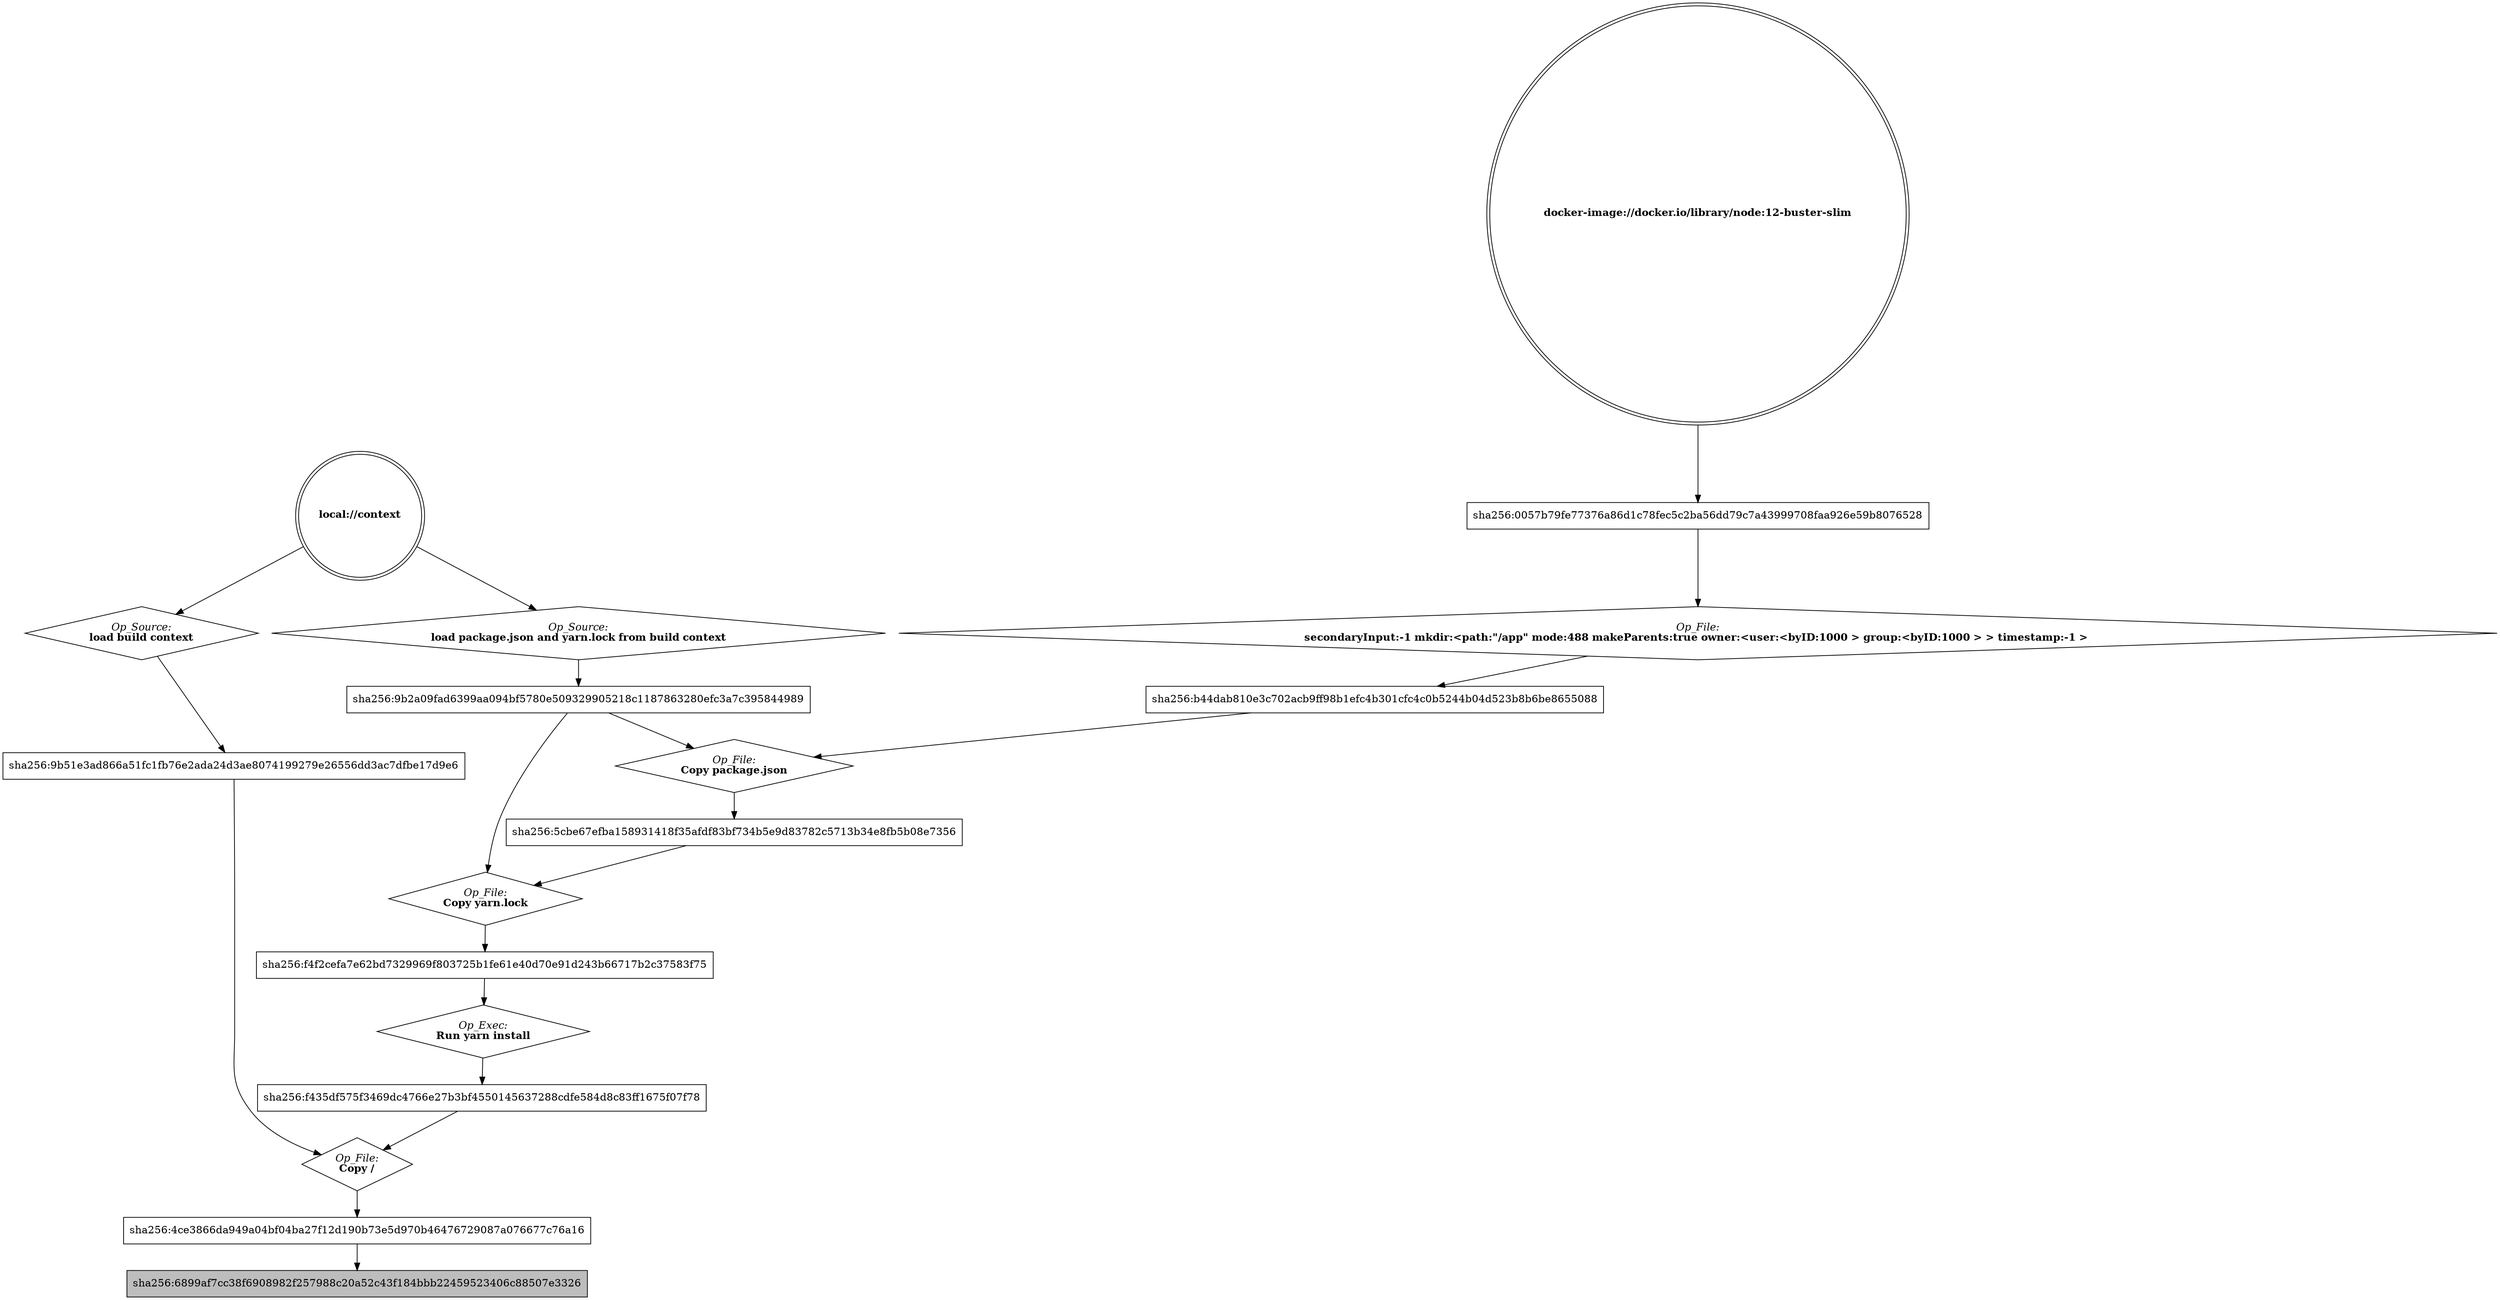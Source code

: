 digraph llbgraph {
"layer_sha256:0057b79fe77376a86d1c78fec5c2ba56dd79c7a43999708faa926e59b8076528" [label="sha256:0057b79fe77376a86d1c78fec5c2ba56dd79c7a43999708faa926e59b8076528",shape="box",style="",fillcolor=""]
"layer_sha256:4ce3866da949a04bf04ba27f12d190b73e5d970b46476729087a076677c76a16" [label="sha256:4ce3866da949a04bf04ba27f12d190b73e5d970b46476729087a076677c76a16",shape="box",style="",fillcolor=""]
"layer_sha256:5cbe67efba158931418f35afdf83bf734b5e9d83782c5713b34e8fb5b08e7356" [label="sha256:5cbe67efba158931418f35afdf83bf734b5e9d83782c5713b34e8fb5b08e7356",shape="box",style="",fillcolor=""]
"layer_sha256:6899af7cc38f6908982f257988c20a52c43f184bbb22459523406c88507e3326" [label="sha256:6899af7cc38f6908982f257988c20a52c43f184bbb22459523406c88507e3326",shape="box",style="filled",fillcolor="#bdbdbd"]
"layer_sha256:9b2a09fad6399aa094bf5780e509329905218c1187863280efc3a7c395844989" [label="sha256:9b2a09fad6399aa094bf5780e509329905218c1187863280efc3a7c395844989",shape="box",style="",fillcolor=""]
"layer_sha256:9b51e3ad866a51fc1fb76e2ada24d3ae8074199279e26556dd3ac7dfbe17d9e6" [label="sha256:9b51e3ad866a51fc1fb76e2ada24d3ae8074199279e26556dd3ac7dfbe17d9e6",shape="box",style="",fillcolor=""]
"layer_sha256:b44dab810e3c702acb9ff98b1efc4b301cfc4c0b5244b04d523b8b6be8655088" [label="sha256:b44dab810e3c702acb9ff98b1efc4b301cfc4c0b5244b04d523b8b6be8655088",shape="box",style="",fillcolor=""]
"layer_sha256:f435df575f3469dc4766e27b3bf4550145637288cdfe584d8c83ff1675f07f78" [label="sha256:f435df575f3469dc4766e27b3bf4550145637288cdfe584d8c83ff1675f07f78",shape="box",style="",fillcolor=""]
"layer_sha256:f4f2cefa7e62bd7329969f803725b1fe61e40d70e91d243b66717b2c37583f75" [label="sha256:f4f2cefa7e62bd7329969f803725b1fe61e40d70e91d243b66717b2c37583f75",shape="box",style="",fillcolor=""]
"op_sha256:4ce3866da949a04bf04ba27f12d190b73e5d970b46476729087a076677c76a16_op0" [label=<<I>Op_File:</I><BR/><B>Copy /</B>>,shape="diamond",style="",fillcolor=""]
"op_sha256:5cbe67efba158931418f35afdf83bf734b5e9d83782c5713b34e8fb5b08e7356_op0" [label=<<I>Op_File:</I><BR/><B>Copy package.json</B>>,shape="diamond",style="",fillcolor=""]
"op_sha256:9b2a09fad6399aa094bf5780e509329905218c1187863280efc3a7c395844989" [label=<<I>Op_Source:</I><BR/><B>load package.json and yarn.lock from build context</B>>,shape="diamond",style="",fillcolor=""]
"op_sha256:9b51e3ad866a51fc1fb76e2ada24d3ae8074199279e26556dd3ac7dfbe17d9e6" [label=<<I>Op_Source:</I><BR/><B>load build context</B>>,shape="diamond",style="",fillcolor=""]
"op_sha256:b44dab810e3c702acb9ff98b1efc4b301cfc4c0b5244b04d523b8b6be8655088_op0" [label=<<I>Op_File:</I><BR/><B>secondaryInput:-1 mkdir:&lt;path:&#34;/app&#34; mode:488 makeParents:true owner:&lt;user:&lt;byID:1000 &gt; group:&lt;byID:1000 &gt; &gt; timestamp:-1 &gt; </B>>,shape="diamond",style="",fillcolor=""]
"op_sha256:f435df575f3469dc4766e27b3bf4550145637288cdfe584d8c83ff1675f07f78_exec" [label=<<I>Op_Exec:</I><BR/><B>Run yarn install</B>>,shape="diamond",style="",fillcolor=""]
"op_sha256:f4f2cefa7e62bd7329969f803725b1fe61e40d70e91d243b66717b2c37583f75_op0" [label=<<I>Op_File:</I><BR/><B>Copy yarn.lock</B>>,shape="diamond",style="",fillcolor=""]
"source_docker-image://docker.io/library/node:12-buster-slim" [label=<<B>docker-image://docker.io/library/node:12-buster-slim</B>>,shape="doublecircle",style="",fillcolor=""]
"source_local://context" [label=<<B>local://context</B>>,shape="doublecircle",style="",fillcolor=""]
"source_docker-image://docker.io/library/node:12-buster-slim" -> "layer_sha256:0057b79fe77376a86d1c78fec5c2ba56dd79c7a43999708faa926e59b8076528" [label=""]
"op_sha256:4ce3866da949a04bf04ba27f12d190b73e5d970b46476729087a076677c76a16_op0" -> "layer_sha256:4ce3866da949a04bf04ba27f12d190b73e5d970b46476729087a076677c76a16" [label=""]
"layer_sha256:f435df575f3469dc4766e27b3bf4550145637288cdfe584d8c83ff1675f07f78" -> "op_sha256:4ce3866da949a04bf04ba27f12d190b73e5d970b46476729087a076677c76a16_op0" [label=""]
"layer_sha256:9b51e3ad866a51fc1fb76e2ada24d3ae8074199279e26556dd3ac7dfbe17d9e6" -> "op_sha256:4ce3866da949a04bf04ba27f12d190b73e5d970b46476729087a076677c76a16_op0" [label=""]
"op_sha256:5cbe67efba158931418f35afdf83bf734b5e9d83782c5713b34e8fb5b08e7356_op0" -> "layer_sha256:5cbe67efba158931418f35afdf83bf734b5e9d83782c5713b34e8fb5b08e7356" [label=""]
"layer_sha256:b44dab810e3c702acb9ff98b1efc4b301cfc4c0b5244b04d523b8b6be8655088" -> "op_sha256:5cbe67efba158931418f35afdf83bf734b5e9d83782c5713b34e8fb5b08e7356_op0" [label=""]
"layer_sha256:9b2a09fad6399aa094bf5780e509329905218c1187863280efc3a7c395844989" -> "op_sha256:5cbe67efba158931418f35afdf83bf734b5e9d83782c5713b34e8fb5b08e7356_op0" [label=""]
"layer_sha256:4ce3866da949a04bf04ba27f12d190b73e5d970b46476729087a076677c76a16" -> "layer_sha256:6899af7cc38f6908982f257988c20a52c43f184bbb22459523406c88507e3326" [label=""]
"source_local://context" -> "op_sha256:9b2a09fad6399aa094bf5780e509329905218c1187863280efc3a7c395844989" [label=""]
"op_sha256:9b2a09fad6399aa094bf5780e509329905218c1187863280efc3a7c395844989" -> "layer_sha256:9b2a09fad6399aa094bf5780e509329905218c1187863280efc3a7c395844989" [label=""]
"source_local://context" -> "op_sha256:9b51e3ad866a51fc1fb76e2ada24d3ae8074199279e26556dd3ac7dfbe17d9e6" [label=""]
"op_sha256:9b51e3ad866a51fc1fb76e2ada24d3ae8074199279e26556dd3ac7dfbe17d9e6" -> "layer_sha256:9b51e3ad866a51fc1fb76e2ada24d3ae8074199279e26556dd3ac7dfbe17d9e6" [label=""]
"op_sha256:b44dab810e3c702acb9ff98b1efc4b301cfc4c0b5244b04d523b8b6be8655088_op0" -> "layer_sha256:b44dab810e3c702acb9ff98b1efc4b301cfc4c0b5244b04d523b8b6be8655088" [label=""]
"layer_sha256:0057b79fe77376a86d1c78fec5c2ba56dd79c7a43999708faa926e59b8076528" -> "op_sha256:b44dab810e3c702acb9ff98b1efc4b301cfc4c0b5244b04d523b8b6be8655088_op0" [label=""]
"layer_sha256:f4f2cefa7e62bd7329969f803725b1fe61e40d70e91d243b66717b2c37583f75" -> "op_sha256:f435df575f3469dc4766e27b3bf4550145637288cdfe584d8c83ff1675f07f78_exec" [label=""]
"op_sha256:f435df575f3469dc4766e27b3bf4550145637288cdfe584d8c83ff1675f07f78_exec" -> "layer_sha256:f435df575f3469dc4766e27b3bf4550145637288cdfe584d8c83ff1675f07f78" [label=""]
"op_sha256:f4f2cefa7e62bd7329969f803725b1fe61e40d70e91d243b66717b2c37583f75_op0" -> "layer_sha256:f4f2cefa7e62bd7329969f803725b1fe61e40d70e91d243b66717b2c37583f75" [label=""]
"layer_sha256:5cbe67efba158931418f35afdf83bf734b5e9d83782c5713b34e8fb5b08e7356" -> "op_sha256:f4f2cefa7e62bd7329969f803725b1fe61e40d70e91d243b66717b2c37583f75_op0" [label=""]
"layer_sha256:9b2a09fad6399aa094bf5780e509329905218c1187863280efc3a7c395844989" -> "op_sha256:f4f2cefa7e62bd7329969f803725b1fe61e40d70e91d243b66717b2c37583f75_op0" [label=""]
}